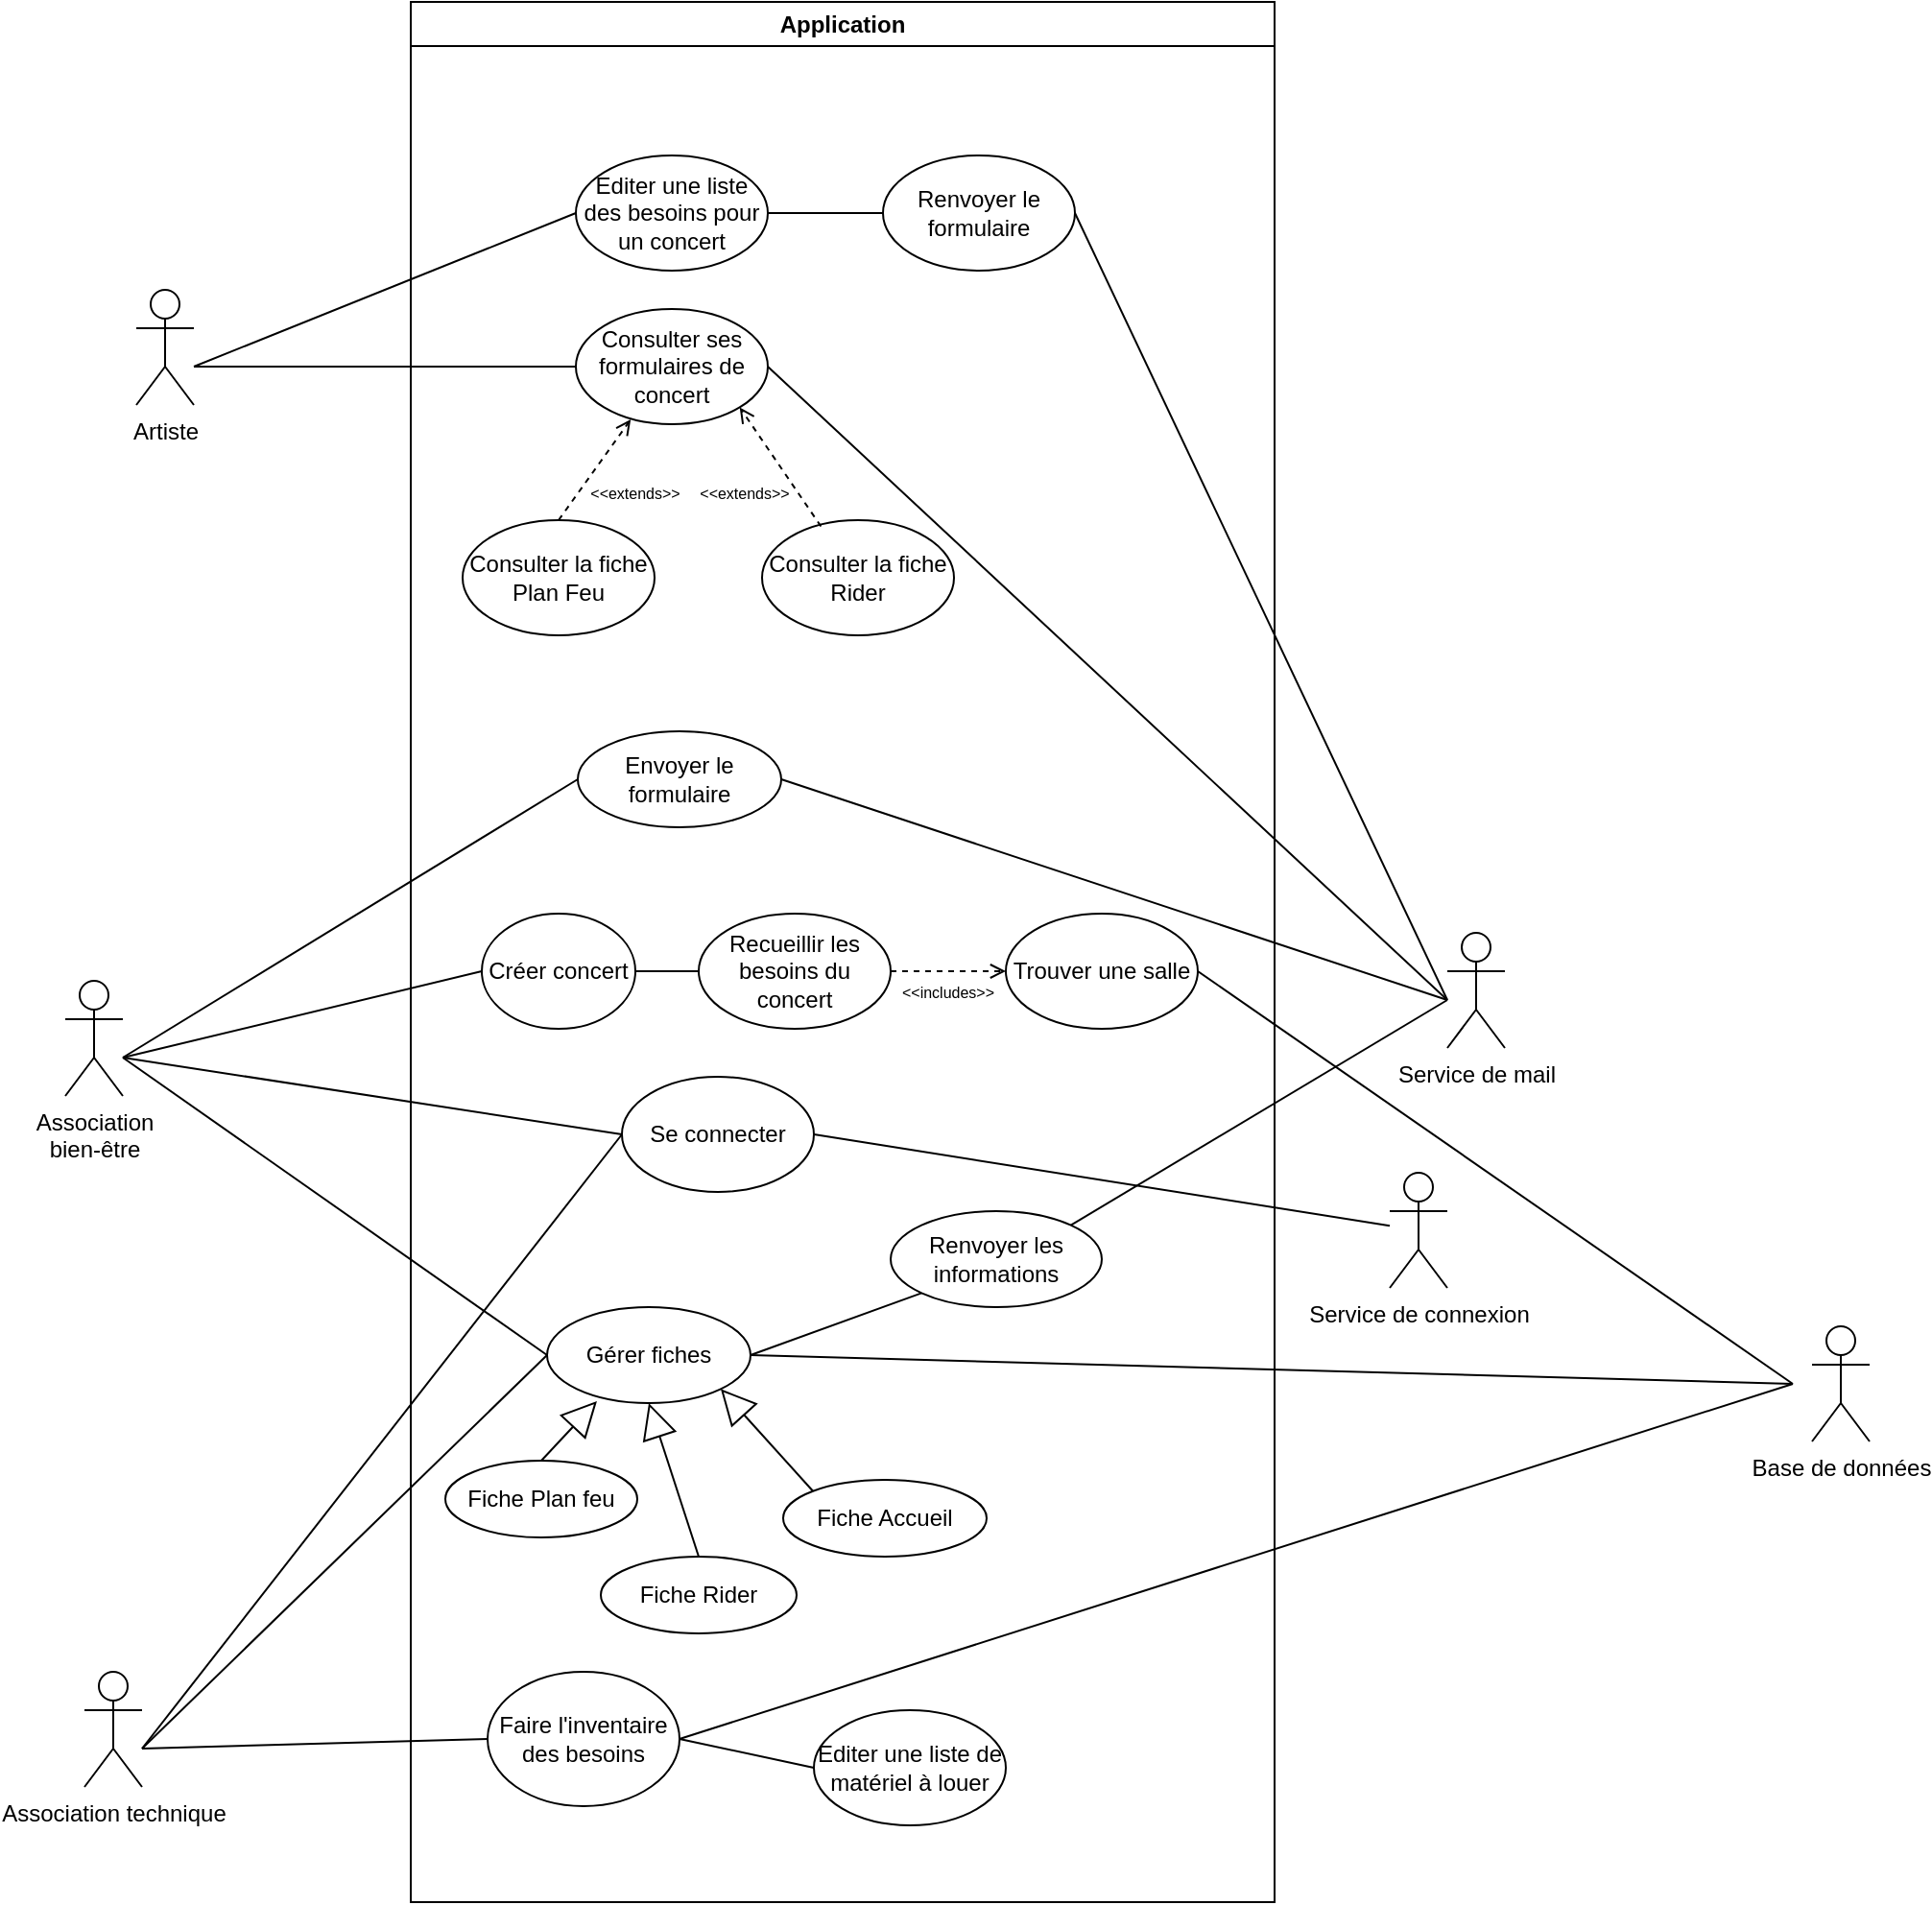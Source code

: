 <mxfile version="22.0.6" type="device">
  <diagram id="C5RBs43oDa-KdzZeNtuy" name="Page-1">
    <mxGraphModel dx="1050" dy="530" grid="1" gridSize="10" guides="1" tooltips="1" connect="1" arrows="1" fold="1" page="1" pageScale="1" pageWidth="827" pageHeight="1169" math="0" shadow="0">
      <root>
        <mxCell id="WIyWlLk6GJQsqaUBKTNV-0" />
        <mxCell id="WIyWlLk6GJQsqaUBKTNV-1" parent="WIyWlLk6GJQsqaUBKTNV-0" />
        <mxCell id="SLpWsWOZ-Yg8wPwdnWfF-1" value="Application" style="swimlane;whiteSpace=wrap;html=1;" parent="WIyWlLk6GJQsqaUBKTNV-1" vertex="1">
          <mxGeometry x="280" y="110" width="450" height="990" as="geometry" />
        </mxCell>
        <mxCell id="YS-Tequ_tSHetrGVFUUf-0" value="Créer concert" style="ellipse;whiteSpace=wrap;html=1;" parent="SLpWsWOZ-Yg8wPwdnWfF-1" vertex="1">
          <mxGeometry x="37" y="475" width="80" height="60" as="geometry" />
        </mxCell>
        <mxCell id="wr5d51Yl4XAAvzai9b7U-3" value="Trouver une salle" style="ellipse;whiteSpace=wrap;html=1;" parent="SLpWsWOZ-Yg8wPwdnWfF-1" vertex="1">
          <mxGeometry x="310" y="475" width="100" height="60" as="geometry" />
        </mxCell>
        <mxCell id="wr5d51Yl4XAAvzai9b7U-4" value="Recueillir les besoins du concert" style="ellipse;whiteSpace=wrap;html=1;" parent="SLpWsWOZ-Yg8wPwdnWfF-1" vertex="1">
          <mxGeometry x="150" y="475" width="100" height="60" as="geometry" />
        </mxCell>
        <mxCell id="YS-Tequ_tSHetrGVFUUf-19" value="Faire l&#39;inventaire des besoins" style="ellipse;whiteSpace=wrap;html=1;" parent="SLpWsWOZ-Yg8wPwdnWfF-1" vertex="1">
          <mxGeometry x="40" y="870" width="100" height="70" as="geometry" />
        </mxCell>
        <mxCell id="wr5d51Yl4XAAvzai9b7U-6" value="Se connecter" style="ellipse;whiteSpace=wrap;html=1;" parent="SLpWsWOZ-Yg8wPwdnWfF-1" vertex="1">
          <mxGeometry x="110" y="560" width="100" height="60" as="geometry" />
        </mxCell>
        <mxCell id="eJs-L2XnjaH23RuSow4--20" value="Editer une liste de matériel à louer" style="ellipse;whiteSpace=wrap;html=1;" parent="SLpWsWOZ-Yg8wPwdnWfF-1" vertex="1">
          <mxGeometry x="210" y="890" width="100" height="60" as="geometry" />
        </mxCell>
        <mxCell id="eJs-L2XnjaH23RuSow4--38" value="" style="endArrow=open;dashed=1;html=1;rounded=0;exitX=1;exitY=0.5;exitDx=0;exitDy=0;entryX=0;entryY=0.5;entryDx=0;entryDy=0;endFill=0;" parent="SLpWsWOZ-Yg8wPwdnWfF-1" source="wr5d51Yl4XAAvzai9b7U-4" target="wr5d51Yl4XAAvzai9b7U-3" edge="1">
          <mxGeometry width="50" height="50" relative="1" as="geometry">
            <mxPoint x="220" y="460" as="sourcePoint" />
            <mxPoint x="270" y="410" as="targetPoint" />
          </mxGeometry>
        </mxCell>
        <mxCell id="eJs-L2XnjaH23RuSow4--40" value="&lt;font style=&quot;font-size: 8px;&quot;&gt;&amp;lt;&amp;lt;includes&amp;gt;&amp;gt;&lt;/font&gt;" style="text;html=1;strokeColor=none;fillColor=none;align=center;verticalAlign=middle;whiteSpace=wrap;rounded=0;" parent="SLpWsWOZ-Yg8wPwdnWfF-1" vertex="1">
          <mxGeometry x="250" y="500" width="60" height="30" as="geometry" />
        </mxCell>
        <mxCell id="eJs-L2XnjaH23RuSow4--43" value="" style="endArrow=none;html=1;rounded=0;exitX=1;exitY=0.5;exitDx=0;exitDy=0;entryX=0;entryY=0.5;entryDx=0;entryDy=0;" parent="SLpWsWOZ-Yg8wPwdnWfF-1" source="YS-Tequ_tSHetrGVFUUf-19" target="eJs-L2XnjaH23RuSow4--20" edge="1">
          <mxGeometry width="50" height="50" relative="1" as="geometry">
            <mxPoint x="196" y="800" as="sourcePoint" />
            <mxPoint x="246" y="750" as="targetPoint" />
          </mxGeometry>
        </mxCell>
        <mxCell id="eJs-L2XnjaH23RuSow4--29" value="" style="endArrow=none;html=1;rounded=0;entryX=0;entryY=0.5;entryDx=0;entryDy=0;exitX=1;exitY=0.5;exitDx=0;exitDy=0;" parent="SLpWsWOZ-Yg8wPwdnWfF-1" source="YS-Tequ_tSHetrGVFUUf-0" target="wr5d51Yl4XAAvzai9b7U-4" edge="1">
          <mxGeometry width="50" height="50" relative="1" as="geometry">
            <mxPoint x="-140" y="605" as="sourcePoint" />
            <mxPoint x="64" y="825" as="targetPoint" />
          </mxGeometry>
        </mxCell>
        <mxCell id="eJs-L2XnjaH23RuSow4--58" value="Editer une liste des besoins pour un concert" style="ellipse;whiteSpace=wrap;html=1;" parent="SLpWsWOZ-Yg8wPwdnWfF-1" vertex="1">
          <mxGeometry x="86" y="80" width="100" height="60" as="geometry" />
        </mxCell>
        <mxCell id="eJs-L2XnjaH23RuSow4--59" value="Consulter ses formulaires de concert" style="ellipse;whiteSpace=wrap;html=1;" parent="SLpWsWOZ-Yg8wPwdnWfF-1" vertex="1">
          <mxGeometry x="86" y="160" width="100" height="60" as="geometry" />
        </mxCell>
        <mxCell id="eJs-L2XnjaH23RuSow4--61" value="Consulter la fiche Plan Feu" style="ellipse;whiteSpace=wrap;html=1;" parent="SLpWsWOZ-Yg8wPwdnWfF-1" vertex="1">
          <mxGeometry x="27" y="270" width="100" height="60" as="geometry" />
        </mxCell>
        <mxCell id="eJs-L2XnjaH23RuSow4--60" value="Consulter la fiche Rider" style="ellipse;whiteSpace=wrap;html=1;" parent="SLpWsWOZ-Yg8wPwdnWfF-1" vertex="1">
          <mxGeometry x="183" y="270" width="100" height="60" as="geometry" />
        </mxCell>
        <mxCell id="eJs-L2XnjaH23RuSow4--67" value="" style="endArrow=open;dashed=1;html=1;rounded=0;exitX=0.307;exitY=0.054;exitDx=0;exitDy=0;entryX=1;entryY=1;entryDx=0;entryDy=0;endFill=0;exitPerimeter=0;" parent="SLpWsWOZ-Yg8wPwdnWfF-1" source="eJs-L2XnjaH23RuSow4--60" target="eJs-L2XnjaH23RuSow4--59" edge="1">
          <mxGeometry width="50" height="50" relative="1" as="geometry">
            <mxPoint x="175" y="240" as="sourcePoint" />
            <mxPoint x="251" y="220" as="targetPoint" />
          </mxGeometry>
        </mxCell>
        <mxCell id="eJs-L2XnjaH23RuSow4--68" value="&lt;font style=&quot;font-size: 8px;&quot;&gt;&amp;lt;&amp;lt;extends&amp;gt;&amp;gt;&lt;/font&gt;" style="text;html=1;strokeColor=none;fillColor=none;align=center;verticalAlign=middle;whiteSpace=wrap;rounded=0;" parent="SLpWsWOZ-Yg8wPwdnWfF-1" vertex="1">
          <mxGeometry x="144" y="240" width="60" height="30" as="geometry" />
        </mxCell>
        <mxCell id="eJs-L2XnjaH23RuSow4--70" value="" style="endArrow=open;dashed=1;html=1;rounded=0;exitX=0.5;exitY=0;exitDx=0;exitDy=0;entryX=0.286;entryY=0.959;entryDx=0;entryDy=0;endFill=0;entryPerimeter=0;" parent="SLpWsWOZ-Yg8wPwdnWfF-1" source="eJs-L2XnjaH23RuSow4--61" target="eJs-L2XnjaH23RuSow4--59" edge="1">
          <mxGeometry width="50" height="50" relative="1" as="geometry">
            <mxPoint x="71" y="255" as="sourcePoint" />
            <mxPoint x="147" y="235" as="targetPoint" />
          </mxGeometry>
        </mxCell>
        <mxCell id="eJs-L2XnjaH23RuSow4--71" value="&lt;font style=&quot;font-size: 8px;&quot;&gt;&amp;lt;&amp;lt;extends&amp;gt;&amp;gt;&lt;/font&gt;" style="text;html=1;strokeColor=none;fillColor=none;align=center;verticalAlign=middle;whiteSpace=wrap;rounded=0;" parent="SLpWsWOZ-Yg8wPwdnWfF-1" vertex="1">
          <mxGeometry x="87" y="240" width="60" height="30" as="geometry" />
        </mxCell>
        <mxCell id="eJs-L2XnjaH23RuSow4--57" value="Artiste" style="shape=umlActor;verticalLabelPosition=bottom;verticalAlign=top;html=1;outlineConnect=0;" parent="SLpWsWOZ-Yg8wPwdnWfF-1" vertex="1">
          <mxGeometry x="-143" y="150" width="30" height="60" as="geometry" />
        </mxCell>
        <mxCell id="eJs-L2XnjaH23RuSow4--62" value="" style="endArrow=none;html=1;rounded=0;entryX=0;entryY=0.5;entryDx=0;entryDy=0;" parent="SLpWsWOZ-Yg8wPwdnWfF-1" target="eJs-L2XnjaH23RuSow4--58" edge="1">
          <mxGeometry width="50" height="50" relative="1" as="geometry">
            <mxPoint x="-113" y="190" as="sourcePoint" />
            <mxPoint x="67" y="177.5" as="targetPoint" />
          </mxGeometry>
        </mxCell>
        <mxCell id="eJs-L2XnjaH23RuSow4--63" value="" style="endArrow=none;html=1;rounded=0;entryX=0;entryY=0.5;entryDx=0;entryDy=0;" parent="SLpWsWOZ-Yg8wPwdnWfF-1" target="eJs-L2XnjaH23RuSow4--59" edge="1">
          <mxGeometry width="50" height="50" relative="1" as="geometry">
            <mxPoint x="-113" y="190" as="sourcePoint" />
            <mxPoint x="77" y="15" as="targetPoint" />
          </mxGeometry>
        </mxCell>
        <mxCell id="CU6-SkCd78zjXDENYMAe-0" value="Renvoyer le formulaire" style="ellipse;whiteSpace=wrap;html=1;" parent="SLpWsWOZ-Yg8wPwdnWfF-1" vertex="1">
          <mxGeometry x="246" y="80" width="100" height="60" as="geometry" />
        </mxCell>
        <mxCell id="CU6-SkCd78zjXDENYMAe-1" value="" style="endArrow=none;html=1;rounded=0;exitX=1;exitY=0.5;exitDx=0;exitDy=0;entryX=0;entryY=0.5;entryDx=0;entryDy=0;" parent="SLpWsWOZ-Yg8wPwdnWfF-1" source="eJs-L2XnjaH23RuSow4--58" target="CU6-SkCd78zjXDENYMAe-0" edge="1">
          <mxGeometry width="50" height="50" relative="1" as="geometry">
            <mxPoint x="220" y="400" as="sourcePoint" />
            <mxPoint x="270" y="350" as="targetPoint" />
          </mxGeometry>
        </mxCell>
        <mxCell id="YLnWWPRhelkXHmFUMjlO-0" value="Envoyer le formulaire" style="ellipse;whiteSpace=wrap;html=1;" parent="SLpWsWOZ-Yg8wPwdnWfF-1" vertex="1">
          <mxGeometry x="87" y="380" width="106" height="50" as="geometry" />
        </mxCell>
        <mxCell id="YS-Tequ_tSHetrGVFUUf-3" value="Gérer fiches" style="ellipse;whiteSpace=wrap;html=1;" parent="SLpWsWOZ-Yg8wPwdnWfF-1" vertex="1">
          <mxGeometry x="71" y="680" width="106" height="50" as="geometry" />
        </mxCell>
        <mxCell id="bsUH4eUVU3nkwlBXj7Sr-1" value="Renvoyer les informations" style="ellipse;whiteSpace=wrap;html=1;" parent="SLpWsWOZ-Yg8wPwdnWfF-1" vertex="1">
          <mxGeometry x="250" y="630" width="110" height="50" as="geometry" />
        </mxCell>
        <mxCell id="eJs-L2XnjaH23RuSow4--31" value="" style="endArrow=none;html=1;rounded=0;exitX=1;exitY=0.5;exitDx=0;exitDy=0;entryX=0;entryY=1;entryDx=0;entryDy=0;" parent="SLpWsWOZ-Yg8wPwdnWfF-1" source="YS-Tequ_tSHetrGVFUUf-3" target="bsUH4eUVU3nkwlBXj7Sr-1" edge="1">
          <mxGeometry width="50" height="50" relative="1" as="geometry">
            <mxPoint x="137" y="880" as="sourcePoint" />
            <mxPoint x="187" y="830" as="targetPoint" />
          </mxGeometry>
        </mxCell>
        <mxCell id="YS-Tequ_tSHetrGVFUUf-8" value="Fiche Plan feu" style="ellipse;whiteSpace=wrap;html=1;" parent="SLpWsWOZ-Yg8wPwdnWfF-1" vertex="1">
          <mxGeometry x="18" y="760" width="100" height="40" as="geometry" />
        </mxCell>
        <mxCell id="bsUH4eUVU3nkwlBXj7Sr-24" value="" style="endArrow=block;endSize=16;endFill=0;html=1;rounded=0;exitX=0.5;exitY=0;exitDx=0;exitDy=0;entryX=0.245;entryY=0.98;entryDx=0;entryDy=0;entryPerimeter=0;" parent="SLpWsWOZ-Yg8wPwdnWfF-1" source="YS-Tequ_tSHetrGVFUUf-8" target="YS-Tequ_tSHetrGVFUUf-3" edge="1">
          <mxGeometry x="-0.06" y="31" width="160" relative="1" as="geometry">
            <mxPoint x="218" y="802" as="sourcePoint" />
            <mxPoint x="187" y="730" as="targetPoint" />
            <mxPoint as="offset" />
          </mxGeometry>
        </mxCell>
        <mxCell id="YS-Tequ_tSHetrGVFUUf-6" value="Fiche Accueil" style="ellipse;whiteSpace=wrap;html=1;" parent="SLpWsWOZ-Yg8wPwdnWfF-1" vertex="1">
          <mxGeometry x="194" y="770" width="106" height="40" as="geometry" />
        </mxCell>
        <mxCell id="bsUH4eUVU3nkwlBXj7Sr-25" value="" style="endArrow=block;endSize=16;endFill=0;html=1;rounded=0;exitX=0;exitY=0;exitDx=0;exitDy=0;entryX=1;entryY=1;entryDx=0;entryDy=0;" parent="SLpWsWOZ-Yg8wPwdnWfF-1" source="YS-Tequ_tSHetrGVFUUf-6" target="YS-Tequ_tSHetrGVFUUf-3" edge="1">
          <mxGeometry x="-0.06" y="31" width="160" relative="1" as="geometry">
            <mxPoint x="185" y="822" as="sourcePoint" />
            <mxPoint x="154" y="750" as="targetPoint" />
            <mxPoint as="offset" />
          </mxGeometry>
        </mxCell>
        <mxCell id="YS-Tequ_tSHetrGVFUUf-7" value="Fiche Rider" style="ellipse;whiteSpace=wrap;html=1;" parent="SLpWsWOZ-Yg8wPwdnWfF-1" vertex="1">
          <mxGeometry x="99" y="810" width="102" height="40" as="geometry" />
        </mxCell>
        <mxCell id="bsUH4eUVU3nkwlBXj7Sr-6" value="" style="endArrow=block;endSize=16;endFill=0;html=1;rounded=0;exitX=0.5;exitY=0;exitDx=0;exitDy=0;entryX=0.5;entryY=1;entryDx=0;entryDy=0;" parent="SLpWsWOZ-Yg8wPwdnWfF-1" source="YS-Tequ_tSHetrGVFUUf-7" target="YS-Tequ_tSHetrGVFUUf-3" edge="1">
          <mxGeometry x="-0.06" y="31" width="160" relative="1" as="geometry">
            <mxPoint x="277" y="880" as="sourcePoint" />
            <mxPoint x="135.5" y="730" as="targetPoint" />
            <mxPoint as="offset" />
          </mxGeometry>
        </mxCell>
        <mxCell id="SLpWsWOZ-Yg8wPwdnWfF-2" value="&lt;div&gt;Association&lt;/div&gt;bien-être" style="shape=umlActor;verticalLabelPosition=bottom;verticalAlign=top;html=1;outlineConnect=0;" parent="WIyWlLk6GJQsqaUBKTNV-1" vertex="1">
          <mxGeometry x="100" y="620" width="30" height="60" as="geometry" />
        </mxCell>
        <mxCell id="SLpWsWOZ-Yg8wPwdnWfF-4" value="Association technique" style="shape=umlActor;verticalLabelPosition=bottom;verticalAlign=top;html=1;outlineConnect=0;" parent="WIyWlLk6GJQsqaUBKTNV-1" vertex="1">
          <mxGeometry x="110" y="980" width="30" height="60" as="geometry" />
        </mxCell>
        <mxCell id="wr5d51Yl4XAAvzai9b7U-2" value="Service de mail" style="shape=umlActor;verticalLabelPosition=bottom;verticalAlign=top;html=1;outlineConnect=0;" parent="WIyWlLk6GJQsqaUBKTNV-1" vertex="1">
          <mxGeometry x="820" y="595" width="30" height="60" as="geometry" />
        </mxCell>
        <mxCell id="wr5d51Yl4XAAvzai9b7U-5" value="&lt;div&gt;Service de connexion&lt;/div&gt;&lt;div&gt;&lt;br&gt;&lt;/div&gt;" style="shape=umlActor;verticalLabelPosition=bottom;verticalAlign=top;html=1;outlineConnect=0;" parent="WIyWlLk6GJQsqaUBKTNV-1" vertex="1">
          <mxGeometry x="790" y="720" width="30" height="60" as="geometry" />
        </mxCell>
        <mxCell id="eJs-L2XnjaH23RuSow4--0" value="Base de données" style="shape=umlActor;verticalLabelPosition=bottom;verticalAlign=top;html=1;outlineConnect=0;" parent="WIyWlLk6GJQsqaUBKTNV-1" vertex="1">
          <mxGeometry x="1010" y="800" width="30" height="60" as="geometry" />
        </mxCell>
        <mxCell id="eJs-L2XnjaH23RuSow4--23" value="" style="endArrow=none;html=1;rounded=0;entryX=0;entryY=0.5;entryDx=0;entryDy=0;" parent="WIyWlLk6GJQsqaUBKTNV-1" target="YS-Tequ_tSHetrGVFUUf-0" edge="1">
          <mxGeometry width="50" height="50" relative="1" as="geometry">
            <mxPoint x="130" y="660" as="sourcePoint" />
            <mxPoint x="440" y="840" as="targetPoint" />
          </mxGeometry>
        </mxCell>
        <mxCell id="eJs-L2XnjaH23RuSow4--25" value="" style="endArrow=none;html=1;rounded=0;entryX=0;entryY=0.5;entryDx=0;entryDy=0;" parent="WIyWlLk6GJQsqaUBKTNV-1" target="YS-Tequ_tSHetrGVFUUf-3" edge="1">
          <mxGeometry width="50" height="50" relative="1" as="geometry">
            <mxPoint x="130" y="660" as="sourcePoint" />
            <mxPoint x="310" y="600" as="targetPoint" />
          </mxGeometry>
        </mxCell>
        <mxCell id="eJs-L2XnjaH23RuSow4--26" value="" style="endArrow=none;html=1;rounded=0;entryX=0;entryY=0.5;entryDx=0;entryDy=0;" parent="WIyWlLk6GJQsqaUBKTNV-1" target="wr5d51Yl4XAAvzai9b7U-6" edge="1">
          <mxGeometry width="50" height="50" relative="1" as="geometry">
            <mxPoint x="130" y="660" as="sourcePoint" />
            <mxPoint x="320" y="560" as="targetPoint" />
          </mxGeometry>
        </mxCell>
        <mxCell id="eJs-L2XnjaH23RuSow4--28" value="" style="endArrow=none;html=1;rounded=0;entryX=0;entryY=0.5;entryDx=0;entryDy=0;" parent="WIyWlLk6GJQsqaUBKTNV-1" target="wr5d51Yl4XAAvzai9b7U-6" edge="1">
          <mxGeometry width="50" height="50" relative="1" as="geometry">
            <mxPoint x="140" y="1020" as="sourcePoint" />
            <mxPoint x="330" y="650" as="targetPoint" />
          </mxGeometry>
        </mxCell>
        <mxCell id="eJs-L2XnjaH23RuSow4--30" value="" style="endArrow=none;html=1;rounded=0;entryX=0;entryY=0.5;entryDx=0;entryDy=0;" parent="WIyWlLk6GJQsqaUBKTNV-1" target="YS-Tequ_tSHetrGVFUUf-19" edge="1">
          <mxGeometry width="50" height="50" relative="1" as="geometry">
            <mxPoint x="140" y="1020" as="sourcePoint" />
            <mxPoint x="344" y="920" as="targetPoint" />
          </mxGeometry>
        </mxCell>
        <mxCell id="eJs-L2XnjaH23RuSow4--32" value="" style="endArrow=none;html=1;rounded=0;exitX=1;exitY=0;exitDx=0;exitDy=0;" parent="WIyWlLk6GJQsqaUBKTNV-1" source="bsUH4eUVU3nkwlBXj7Sr-1" edge="1">
          <mxGeometry width="50" height="50" relative="1" as="geometry">
            <mxPoint x="401.5" y="720" as="sourcePoint" />
            <mxPoint x="820" y="630" as="targetPoint" />
          </mxGeometry>
        </mxCell>
        <mxCell id="eJs-L2XnjaH23RuSow4--37" value="" style="endArrow=none;html=1;rounded=0;exitX=1;exitY=0.5;exitDx=0;exitDy=0;" parent="WIyWlLk6GJQsqaUBKTNV-1" source="wr5d51Yl4XAAvzai9b7U-6" target="wr5d51Yl4XAAvzai9b7U-5" edge="1">
          <mxGeometry width="50" height="50" relative="1" as="geometry">
            <mxPoint x="390" y="920" as="sourcePoint" />
            <mxPoint x="440" y="870" as="targetPoint" />
          </mxGeometry>
        </mxCell>
        <mxCell id="eJs-L2XnjaH23RuSow4--41" value="" style="endArrow=none;html=1;rounded=0;exitX=1;exitY=0.5;exitDx=0;exitDy=0;" parent="WIyWlLk6GJQsqaUBKTNV-1" source="wr5d51Yl4XAAvzai9b7U-3" edge="1">
          <mxGeometry width="50" height="50" relative="1" as="geometry">
            <mxPoint x="460" y="880" as="sourcePoint" />
            <mxPoint x="1000" y="830" as="targetPoint" />
          </mxGeometry>
        </mxCell>
        <mxCell id="eJs-L2XnjaH23RuSow4--42" value="" style="endArrow=none;html=1;rounded=0;exitX=1;exitY=0.5;exitDx=0;exitDy=0;" parent="WIyWlLk6GJQsqaUBKTNV-1" source="YS-Tequ_tSHetrGVFUUf-19" edge="1">
          <mxGeometry width="50" height="50" relative="1" as="geometry">
            <mxPoint x="460" y="960" as="sourcePoint" />
            <mxPoint x="1000" y="830" as="targetPoint" />
          </mxGeometry>
        </mxCell>
        <mxCell id="eJs-L2XnjaH23RuSow4--56" value="" style="endArrow=none;html=1;rounded=0;exitX=1;exitY=0.5;exitDx=0;exitDy=0;" parent="WIyWlLk6GJQsqaUBKTNV-1" source="YS-Tequ_tSHetrGVFUUf-3" edge="1">
          <mxGeometry width="50" height="50" relative="1" as="geometry">
            <mxPoint x="690" y="790" as="sourcePoint" />
            <mxPoint x="1000" y="830" as="targetPoint" />
          </mxGeometry>
        </mxCell>
        <mxCell id="CU6-SkCd78zjXDENYMAe-2" value="" style="endArrow=none;html=1;rounded=0;entryX=1;entryY=0.5;entryDx=0;entryDy=0;" parent="WIyWlLk6GJQsqaUBKTNV-1" target="CU6-SkCd78zjXDENYMAe-0" edge="1">
          <mxGeometry width="50" height="50" relative="1" as="geometry">
            <mxPoint x="820" y="630" as="sourcePoint" />
            <mxPoint x="550" y="460" as="targetPoint" />
          </mxGeometry>
        </mxCell>
        <mxCell id="CU6-SkCd78zjXDENYMAe-3" value="" style="endArrow=none;html=1;rounded=0;entryX=1;entryY=0.5;entryDx=0;entryDy=0;" parent="WIyWlLk6GJQsqaUBKTNV-1" target="eJs-L2XnjaH23RuSow4--59" edge="1">
          <mxGeometry width="50" height="50" relative="1" as="geometry">
            <mxPoint x="820" y="630" as="sourcePoint" />
            <mxPoint x="560" y="370" as="targetPoint" />
          </mxGeometry>
        </mxCell>
        <mxCell id="YLnWWPRhelkXHmFUMjlO-1" value="" style="endArrow=none;html=1;rounded=0;exitX=0;exitY=0.5;exitDx=0;exitDy=0;" parent="WIyWlLk6GJQsqaUBKTNV-1" source="YLnWWPRhelkXHmFUMjlO-0" edge="1">
          <mxGeometry width="50" height="50" relative="1" as="geometry">
            <mxPoint x="510" y="670" as="sourcePoint" />
            <mxPoint x="130" y="660" as="targetPoint" />
          </mxGeometry>
        </mxCell>
        <mxCell id="YLnWWPRhelkXHmFUMjlO-2" value="" style="endArrow=none;html=1;rounded=0;entryX=1;entryY=0.5;entryDx=0;entryDy=0;" parent="WIyWlLk6GJQsqaUBKTNV-1" target="YLnWWPRhelkXHmFUMjlO-0" edge="1">
          <mxGeometry width="50" height="50" relative="1" as="geometry">
            <mxPoint x="820" y="630" as="sourcePoint" />
            <mxPoint x="140" y="670" as="targetPoint" />
          </mxGeometry>
        </mxCell>
        <mxCell id="YLnWWPRhelkXHmFUMjlO-4" value="" style="endArrow=none;html=1;rounded=0;entryX=0;entryY=0.5;entryDx=0;entryDy=0;" parent="WIyWlLk6GJQsqaUBKTNV-1" target="YS-Tequ_tSHetrGVFUUf-3" edge="1">
          <mxGeometry width="50" height="50" relative="1" as="geometry">
            <mxPoint x="140" y="1020" as="sourcePoint" />
            <mxPoint x="730" y="790" as="targetPoint" />
          </mxGeometry>
        </mxCell>
      </root>
    </mxGraphModel>
  </diagram>
</mxfile>
